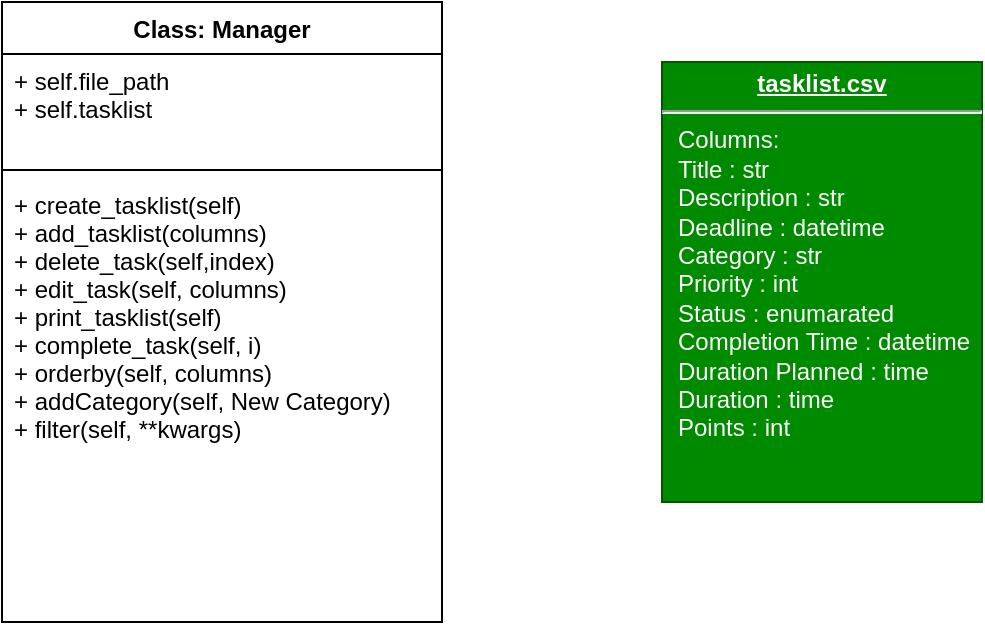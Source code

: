 <mxfile>
    <diagram id="0DxNVRoube6PMnfSvanv" name="Page-1">
        <mxGraphModel dx="507" dy="885" grid="1" gridSize="10" guides="1" tooltips="1" connect="1" arrows="1" fold="1" page="1" pageScale="1" pageWidth="850" pageHeight="1100" background="none" math="0" shadow="0">
            <root>
                <mxCell id="0"/>
                <mxCell id="1" parent="0"/>
                <mxCell id="6" value="Class: Manager" style="swimlane;fontStyle=1;align=center;verticalAlign=top;childLayout=stackLayout;horizontal=1;startSize=26;horizontalStack=0;resizeParent=1;resizeParentMax=0;resizeLast=0;collapsible=1;marginBottom=0;" vertex="1" parent="1">
                    <mxGeometry x="290" y="70" width="220" height="310" as="geometry"/>
                </mxCell>
                <mxCell id="7" value="+ self.file_path&#10;+ self.tasklist" style="text;strokeColor=none;fillColor=none;align=left;verticalAlign=top;spacingLeft=4;spacingRight=4;overflow=hidden;rotatable=0;points=[[0,0.5],[1,0.5]];portConstraint=eastwest;" vertex="1" parent="6">
                    <mxGeometry y="26" width="220" height="54" as="geometry"/>
                </mxCell>
                <mxCell id="8" value="" style="line;strokeWidth=1;fillColor=none;align=left;verticalAlign=middle;spacingTop=-1;spacingLeft=3;spacingRight=3;rotatable=0;labelPosition=right;points=[];portConstraint=eastwest;strokeColor=inherit;" vertex="1" parent="6">
                    <mxGeometry y="80" width="220" height="8" as="geometry"/>
                </mxCell>
                <mxCell id="9" value="+ create_tasklist(self)&#10;+ add_tasklist(columns)&#10;+ delete_task(self,index)&#10;+ edit_task(self, columns)&#10;+ print_tasklist(self)&#10;+ complete_task(self, i)&#10;+ orderby(self, columns)&#10;+ addCategory(self, New Category)&#10;+ filter(self, **kwargs)" style="text;align=left;verticalAlign=top;spacingLeft=4;spacingRight=4;overflow=hidden;rotatable=0;points=[[0,0.5],[1,0.5]];portConstraint=eastwest;" vertex="1" parent="6">
                    <mxGeometry y="88" width="220" height="222" as="geometry"/>
                </mxCell>
                <mxCell id="10" value="&lt;p style=&quot;margin:0px;margin-top:4px;text-align:center;text-decoration:underline;&quot;&gt;&lt;b&gt;tasklist.csv&lt;/b&gt;&lt;/p&gt;&lt;hr&gt;&lt;p style=&quot;margin:0px;margin-left:8px;&quot;&gt;Columns:&lt;/p&gt;&lt;p style=&quot;margin:0px;margin-left:8px;&quot;&gt;Title : str&lt;/p&gt;&lt;p style=&quot;margin:0px;margin-left:8px;&quot;&gt;Description : str&lt;/p&gt;&lt;p style=&quot;margin:0px;margin-left:8px;&quot;&gt;Deadline : datetime&lt;/p&gt;&lt;p style=&quot;margin:0px;margin-left:8px;&quot;&gt;Category : str&lt;/p&gt;&lt;p style=&quot;margin:0px;margin-left:8px;&quot;&gt;Priority : int&lt;/p&gt;&lt;p style=&quot;margin:0px;margin-left:8px;&quot;&gt;Status : enumarated&lt;/p&gt;&lt;p style=&quot;margin:0px;margin-left:8px;&quot;&gt;Completion Time : datetime&lt;/p&gt;&lt;p style=&quot;margin:0px;margin-left:8px;&quot;&gt;Duration Planned : time&lt;/p&gt;&lt;p style=&quot;margin:0px;margin-left:8px;&quot;&gt;Duration : time&lt;/p&gt;&lt;p style=&quot;margin:0px;margin-left:8px;&quot;&gt;Points : int&lt;/p&gt;" style="verticalAlign=top;align=left;overflow=fill;fontSize=12;fontFamily=Helvetica;html=1;fillColor=#008a00;fontColor=#ffffff;strokeColor=#005700;" vertex="1" parent="1">
                    <mxGeometry x="620" y="100" width="160" height="220" as="geometry"/>
                </mxCell>
            </root>
        </mxGraphModel>
    </diagram>
</mxfile>